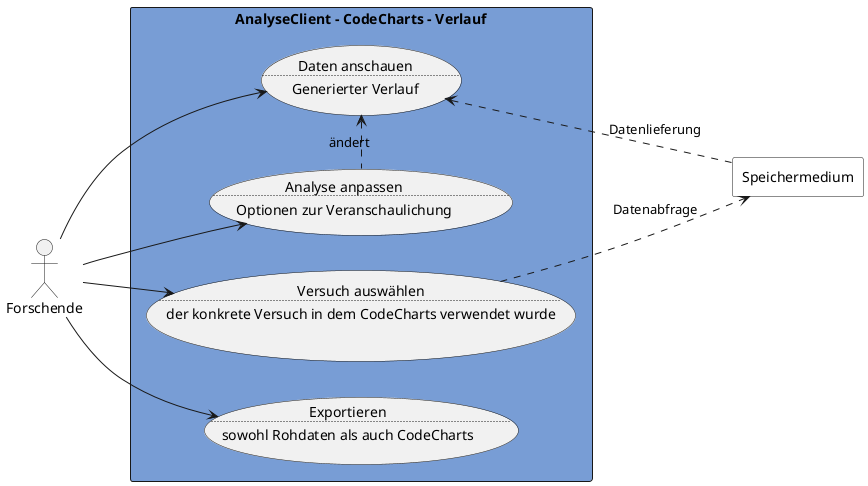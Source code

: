 @startuml analyse-code_charts
left to right direction

actor Forschende as f

rectangle "AnalyseClient - CodeCharts - Verlauf" #789dd5 {
    ' usecase aw as "Analysemethode wählen
    ' ..
    ' hier: Verlauf"
    usecase va as "Versuch auswählen
    ..
    der konkrete Versuch in dem CodeCharts verwendet wurde"
    usecase da as "Daten anschauen
    ..
    Generierter Verlauf"
    usecase aa as "Analyse anpassen
    ..
    Optionen zur Veranschaulichung"
    usecase ex as "Exportieren
    ..
    sowohl Rohdaten als auch CodeCharts"
}

rectangle Speichermedium as s #FFFFFF

' f --> aw
f --> da
f --> aa
f --> ex
f --> va

' intern
va ..> s : Datenabfrage
s .l.> da : Datenlieferung

da <.r. aa : ändert
' n .l. va

@enduml
